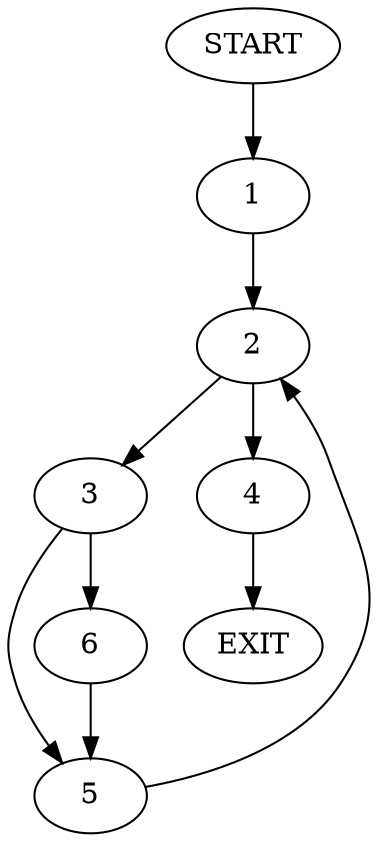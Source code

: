 digraph {
0 [label="START"];
1;
2;
3;
4;
5;
6;
7 [label="EXIT"];
0 -> 1;
1 -> 2;
2 -> 3;
2 -> 4;
3 -> 5;
3 -> 6;
4 -> 7;
6 -> 5;
5 -> 2;
}